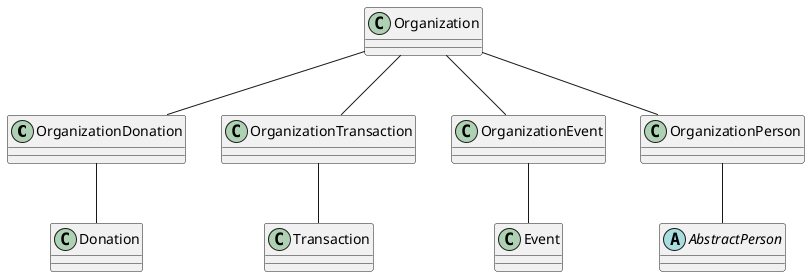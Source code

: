 @startuml


class OrganizationDonation{}
class OrganizationTransaction{}
class OrganizationEvent{}
class OrganizationPerson{}

class Organization{}
class Donation{}
class Transaction{}
class Event{}
abstract class AbstractPerson{}




Organization -- OrganizationDonation
Organization -- OrganizationTransaction
Organization -- OrganizationEvent
Organization -- OrganizationPerson

OrganizationDonation -- Donation
OrganizationTransaction -- Transaction
OrganizationEvent -- Event
OrganizationPerson -- AbstractPerson





@enduml